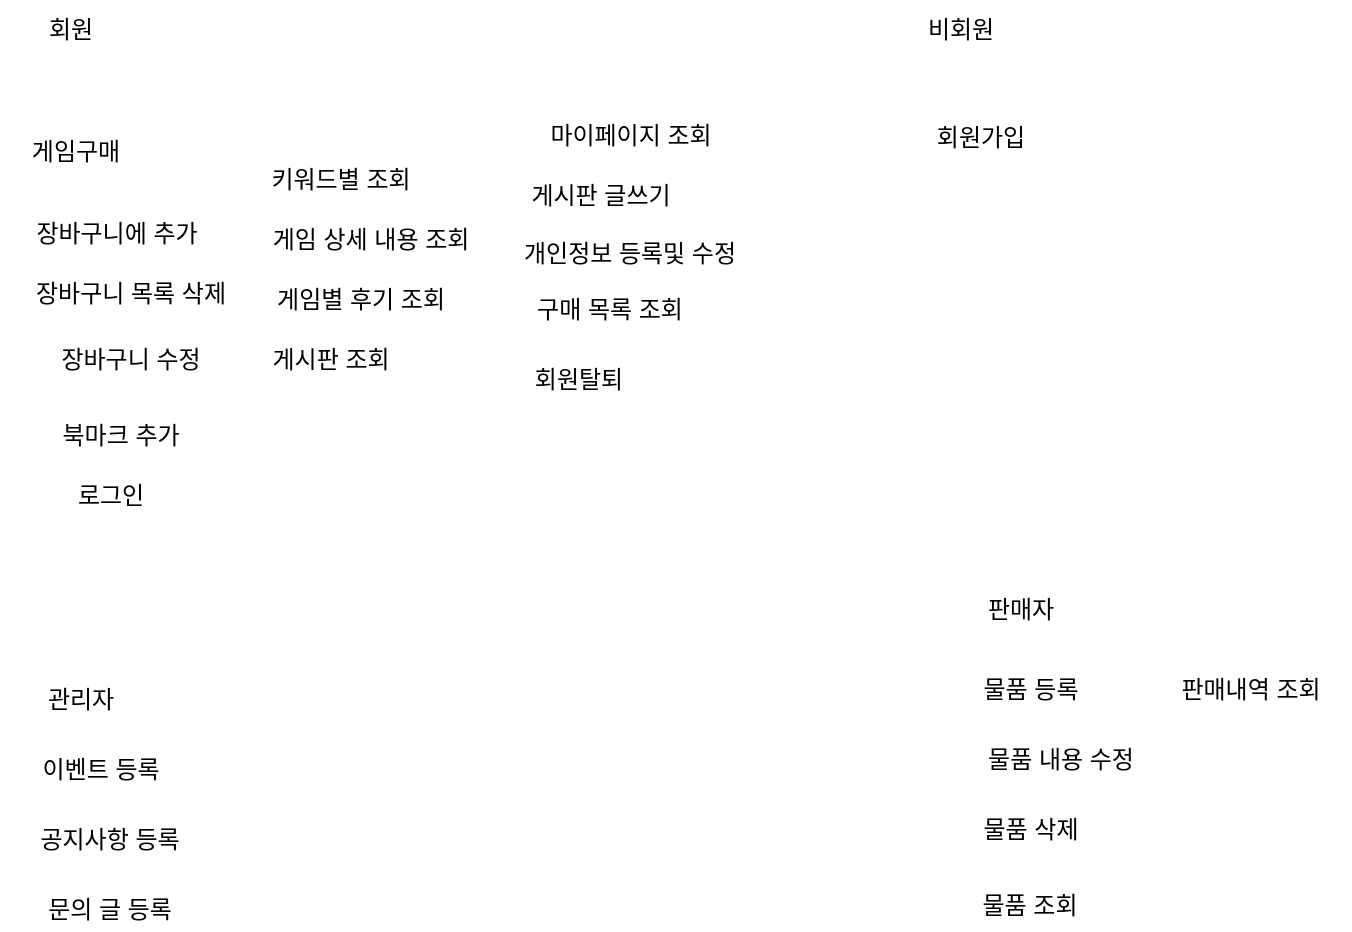 <mxfile version="24.7.17" pages="3">
  <diagram name="요구사항정리" id="CD3CnhGs_FFuU7DFN_gl">
    <mxGraphModel dx="1338" dy="828" grid="1" gridSize="10" guides="1" tooltips="1" connect="1" arrows="1" fold="1" page="1" pageScale="1" pageWidth="827" pageHeight="1169" math="0" shadow="0">
      <root>
        <mxCell id="0" />
        <mxCell id="1" parent="0" />
        <mxCell id="qcynNWfc9t0uGiLTbZhT-1" value="회원" style="text;html=1;align=center;verticalAlign=middle;resizable=0;points=[];autosize=1;strokeColor=none;fillColor=none;" parent="1" vertex="1">
          <mxGeometry x="85" y="180" width="50" height="30" as="geometry" />
        </mxCell>
        <mxCell id="qcynNWfc9t0uGiLTbZhT-2" value="비회원" style="text;html=1;align=center;verticalAlign=middle;resizable=0;points=[];autosize=1;strokeColor=none;fillColor=none;" parent="1" vertex="1">
          <mxGeometry x="525" y="180" width="60" height="30" as="geometry" />
        </mxCell>
        <mxCell id="qcynNWfc9t0uGiLTbZhT-3" value="관리자" style="text;html=1;align=center;verticalAlign=middle;resizable=0;points=[];autosize=1;strokeColor=none;fillColor=none;" parent="1" vertex="1">
          <mxGeometry x="85" y="515" width="60" height="30" as="geometry" />
        </mxCell>
        <mxCell id="qcynNWfc9t0uGiLTbZhT-6" value="판매자" style="text;html=1;align=center;verticalAlign=middle;resizable=0;points=[];autosize=1;strokeColor=none;fillColor=none;" parent="1" vertex="1">
          <mxGeometry x="555" y="470" width="60" height="30" as="geometry" />
        </mxCell>
        <mxCell id="qcynNWfc9t0uGiLTbZhT-7" value="게임구매" style="text;html=1;align=center;verticalAlign=middle;whiteSpace=wrap;rounded=0;" parent="1" vertex="1">
          <mxGeometry x="82.5" y="240" width="60" height="32" as="geometry" />
        </mxCell>
        <mxCell id="qcynNWfc9t0uGiLTbZhT-9" value="장바구니에 추가" style="text;html=1;align=center;verticalAlign=middle;resizable=0;points=[];autosize=1;strokeColor=none;fillColor=none;" parent="1" vertex="1">
          <mxGeometry x="77.5" y="282" width="110" height="30" as="geometry" />
        </mxCell>
        <mxCell id="qcynNWfc9t0uGiLTbZhT-10" value="장바구니 목록 삭제" style="text;html=1;align=center;verticalAlign=middle;resizable=0;points=[];autosize=1;strokeColor=none;fillColor=none;" parent="1" vertex="1">
          <mxGeometry x="75" y="312" width="130" height="30" as="geometry" />
        </mxCell>
        <mxCell id="qcynNWfc9t0uGiLTbZhT-11" value="장바구니 수정" style="text;html=1;align=center;verticalAlign=middle;resizable=0;points=[];autosize=1;strokeColor=none;fillColor=none;" parent="1" vertex="1">
          <mxGeometry x="90" y="345" width="100" height="30" as="geometry" />
        </mxCell>
        <mxCell id="qcynNWfc9t0uGiLTbZhT-12" value="마이페이지 조회" style="text;html=1;align=center;verticalAlign=middle;resizable=0;points=[];autosize=1;strokeColor=none;fillColor=none;" parent="1" vertex="1">
          <mxGeometry x="335" y="233" width="110" height="30" as="geometry" />
        </mxCell>
        <mxCell id="qcynNWfc9t0uGiLTbZhT-13" value="게시판 조회" style="text;html=1;align=center;verticalAlign=middle;resizable=0;points=[];autosize=1;strokeColor=none;fillColor=none;" parent="1" vertex="1">
          <mxGeometry x="195" y="345" width="90" height="30" as="geometry" />
        </mxCell>
        <mxCell id="qcynNWfc9t0uGiLTbZhT-15" value="게시판 글쓰기" style="text;html=1;align=center;verticalAlign=middle;resizable=0;points=[];autosize=1;strokeColor=none;fillColor=none;" parent="1" vertex="1">
          <mxGeometry x="325" y="263" width="100" height="30" as="geometry" />
        </mxCell>
        <mxCell id="qcynNWfc9t0uGiLTbZhT-16" value="이벤트 등록" style="text;html=1;align=center;verticalAlign=middle;resizable=0;points=[];autosize=1;strokeColor=none;fillColor=none;" parent="1" vertex="1">
          <mxGeometry x="80" y="550" width="90" height="30" as="geometry" />
        </mxCell>
        <mxCell id="qcynNWfc9t0uGiLTbZhT-17" value="물품 등록" style="text;html=1;align=center;verticalAlign=middle;resizable=0;points=[];autosize=1;strokeColor=none;fillColor=none;" parent="1" vertex="1">
          <mxGeometry x="555" y="510" width="70" height="30" as="geometry" />
        </mxCell>
        <mxCell id="qcynNWfc9t0uGiLTbZhT-18" value="물품 내용 수정" style="text;html=1;align=center;verticalAlign=middle;resizable=0;points=[];autosize=1;strokeColor=none;fillColor=none;" parent="1" vertex="1">
          <mxGeometry x="555" y="545" width="100" height="30" as="geometry" />
        </mxCell>
        <mxCell id="qcynNWfc9t0uGiLTbZhT-19" value="물품 삭제" style="text;html=1;align=center;verticalAlign=middle;resizable=0;points=[];autosize=1;strokeColor=none;fillColor=none;" parent="1" vertex="1">
          <mxGeometry x="555" y="580" width="70" height="30" as="geometry" />
        </mxCell>
        <mxCell id="qcynNWfc9t0uGiLTbZhT-20" value="회원가입" style="text;html=1;align=center;verticalAlign=middle;resizable=0;points=[];autosize=1;strokeColor=none;fillColor=none;" parent="1" vertex="1">
          <mxGeometry x="530" y="234.25" width="70" height="30" as="geometry" />
        </mxCell>
        <mxCell id="qcynNWfc9t0uGiLTbZhT-22" value="키워드별 조회" style="text;html=1;align=center;verticalAlign=middle;resizable=0;points=[];autosize=1;strokeColor=none;fillColor=none;" parent="1" vertex="1">
          <mxGeometry x="195" y="255" width="100" height="30" as="geometry" />
        </mxCell>
        <mxCell id="qcynNWfc9t0uGiLTbZhT-27" value="게임 상세 내용 조회" style="text;html=1;align=center;verticalAlign=middle;resizable=0;points=[];autosize=1;strokeColor=none;fillColor=none;" parent="1" vertex="1">
          <mxGeometry x="195" y="285" width="130" height="30" as="geometry" />
        </mxCell>
        <mxCell id="qcynNWfc9t0uGiLTbZhT-29" value="북마크 추가" style="text;html=1;align=center;verticalAlign=middle;resizable=0;points=[];autosize=1;strokeColor=none;fillColor=none;" parent="1" vertex="1">
          <mxGeometry x="90" y="383" width="90" height="30" as="geometry" />
        </mxCell>
        <mxCell id="qcynNWfc9t0uGiLTbZhT-30" value="게임별 후기 조회" style="text;html=1;align=center;verticalAlign=middle;resizable=0;points=[];autosize=1;strokeColor=none;fillColor=none;" parent="1" vertex="1">
          <mxGeometry x="200" y="315" width="110" height="30" as="geometry" />
        </mxCell>
        <mxCell id="qcynNWfc9t0uGiLTbZhT-38" value="개인정보 등록및 수정" style="text;strokeColor=none;align=center;fillColor=none;html=1;verticalAlign=middle;whiteSpace=wrap;rounded=0;" parent="1" vertex="1">
          <mxGeometry x="325" y="307" width="130" as="geometry" />
        </mxCell>
        <mxCell id="qcynNWfc9t0uGiLTbZhT-39" value="구매 목록 조회" style="text;strokeColor=none;align=center;fillColor=none;html=1;verticalAlign=middle;whiteSpace=wrap;rounded=0;" parent="1" vertex="1">
          <mxGeometry x="325" y="325" width="110" height="20" as="geometry" />
        </mxCell>
        <mxCell id="qcynNWfc9t0uGiLTbZhT-41" value="물품 조회" style="text;strokeColor=none;align=center;fillColor=none;html=1;verticalAlign=middle;whiteSpace=wrap;rounded=0;" parent="1" vertex="1">
          <mxGeometry x="560" y="620" width="60" height="25" as="geometry" />
        </mxCell>
        <mxCell id="qcynNWfc9t0uGiLTbZhT-42" value="공지사항 등록" style="text;strokeColor=none;align=center;fillColor=none;html=1;verticalAlign=middle;whiteSpace=wrap;rounded=0;" parent="1" vertex="1">
          <mxGeometry x="75" y="590" width="110" height="20" as="geometry" />
        </mxCell>
        <mxCell id="qcynNWfc9t0uGiLTbZhT-43" value="문의 글 등록" style="text;strokeColor=none;align=center;fillColor=none;html=1;verticalAlign=middle;whiteSpace=wrap;rounded=0;" parent="1" vertex="1">
          <mxGeometry x="75" y="625" width="110" height="20" as="geometry" />
        </mxCell>
        <mxCell id="qcynNWfc9t0uGiLTbZhT-48" value="회원탈퇴" style="text;html=1;align=center;verticalAlign=middle;resizable=0;points=[];autosize=1;strokeColor=none;fillColor=none;" parent="1" vertex="1">
          <mxGeometry x="329" y="355" width="70" height="30" as="geometry" />
        </mxCell>
        <mxCell id="ykk2w-Wy7sAwuOutuwSW-1" value="로그인" style="text;html=1;align=center;verticalAlign=middle;resizable=0;points=[];autosize=1;strokeColor=none;fillColor=none;" parent="1" vertex="1">
          <mxGeometry x="100" y="413" width="60" height="30" as="geometry" />
        </mxCell>
        <mxCell id="ykk2w-Wy7sAwuOutuwSW-2" value="판매내역 조회" style="text;html=1;align=center;verticalAlign=middle;resizable=0;points=[];autosize=1;strokeColor=none;fillColor=none;" parent="1" vertex="1">
          <mxGeometry x="650" y="510" width="100" height="30" as="geometry" />
        </mxCell>
      </root>
    </mxGraphModel>
  </diagram>
  <diagram id="5SxK8UP2nKnds_fhQgnK" name="유스케이스 다이어그램">
    <mxGraphModel dx="1990" dy="1889" grid="1" gridSize="10" guides="1" tooltips="1" connect="1" arrows="1" fold="1" page="1" pageScale="1" pageWidth="827" pageHeight="1169" math="0" shadow="0">
      <root>
        <mxCell id="0" />
        <mxCell id="1" parent="0" />
        <mxCell id="wotGjE5In-CZQoYwchhj-1" value="게임 구매 서비스" style="shape=umlFrame;whiteSpace=wrap;html=1;pointerEvents=0;width=120;height=40;" parent="1" vertex="1">
          <mxGeometry x="-150" y="-90" width="1010" height="1050" as="geometry" />
        </mxCell>
        <mxCell id="wotGjE5In-CZQoYwchhj-2" value="비회원" style="shape=umlActor;verticalLabelPosition=bottom;verticalAlign=top;html=1;" parent="1" vertex="1">
          <mxGeometry x="-290" y="100" width="30" height="60" as="geometry" />
        </mxCell>
        <mxCell id="wotGjE5In-CZQoYwchhj-3" value="회원" style="shape=umlActor;verticalLabelPosition=bottom;verticalAlign=top;html=1;" parent="1" vertex="1">
          <mxGeometry x="-300" y="690" width="30" height="60" as="geometry" />
        </mxCell>
        <mxCell id="wotGjE5In-CZQoYwchhj-4" value="관리자" style="shape=umlActor;verticalLabelPosition=bottom;verticalAlign=top;html=1;" parent="1" vertex="1">
          <mxGeometry x="890" y="680" width="30" height="60" as="geometry" />
        </mxCell>
        <mxCell id="wotGjE5In-CZQoYwchhj-5" value="판매자" style="shape=umlActor;verticalLabelPosition=bottom;verticalAlign=top;html=1;" parent="1" vertex="1">
          <mxGeometry x="900" y="310" width="30" height="60" as="geometry" />
        </mxCell>
        <mxCell id="NsnlKhANqIH6aX_Me6l3-1" value="게임 검색" style="ellipse;whiteSpace=wrap;html=1;" parent="1" vertex="1">
          <mxGeometry x="42.5" y="355" width="80" height="40" as="geometry" />
        </mxCell>
        <mxCell id="OAprQZaed1EWCkTWH10G-1" value="use" style="html=1;verticalAlign=bottom;endArrow=open;curved=0;rounded=0;entryX=0;entryY=0.5;entryDx=0;entryDy=0;exitX=0.5;exitY=0.5;exitDx=0;exitDy=0;exitPerimeter=0;endFill=0;" parent="1" source="wotGjE5In-CZQoYwchhj-2" target="NsnlKhANqIH6aX_Me6l3-1" edge="1">
          <mxGeometry width="80" relative="1" as="geometry">
            <mxPoint y="240" as="sourcePoint" />
            <mxPoint x="80" y="240" as="targetPoint" />
          </mxGeometry>
        </mxCell>
        <mxCell id="OAprQZaed1EWCkTWH10G-2" value="use" style="html=1;verticalAlign=bottom;endArrow=open;curved=0;rounded=0;entryX=0;entryY=1;entryDx=0;entryDy=0;exitX=0.5;exitY=0.5;exitDx=0;exitDy=0;exitPerimeter=0;endFill=0;" parent="1" source="wotGjE5In-CZQoYwchhj-3" target="NsnlKhANqIH6aX_Me6l3-1" edge="1">
          <mxGeometry width="80" relative="1" as="geometry">
            <mxPoint x="-14" y="628" as="sourcePoint" />
            <mxPoint x="210" y="530" as="targetPoint" />
          </mxGeometry>
        </mxCell>
        <mxCell id="OAprQZaed1EWCkTWH10G-3" value="게임 구매" style="ellipse;whiteSpace=wrap;html=1;" parent="1" vertex="1">
          <mxGeometry x="215" y="380" width="80" height="40" as="geometry" />
        </mxCell>
        <mxCell id="OAprQZaed1EWCkTWH10G-5" value="게시판" style="ellipse;whiteSpace=wrap;html=1;" parent="1" vertex="1">
          <mxGeometry x="200" y="600" width="80" height="40" as="geometry" />
        </mxCell>
        <mxCell id="OAprQZaed1EWCkTWH10G-8" value="마이페이지" style="ellipse;whiteSpace=wrap;html=1;" parent="1" vertex="1">
          <mxGeometry x="222.5" y="810" width="80" height="40" as="geometry" />
        </mxCell>
        <mxCell id="OAprQZaed1EWCkTWH10G-9" value="use" style="html=1;verticalAlign=bottom;endArrow=open;curved=0;rounded=0;entryX=0;entryY=0.5;entryDx=0;entryDy=0;exitX=0.5;exitY=0.5;exitDx=0;exitDy=0;exitPerimeter=0;endFill=0;" parent="1" source="wotGjE5In-CZQoYwchhj-3" target="OAprQZaed1EWCkTWH10G-3" edge="1">
          <mxGeometry width="80" relative="1" as="geometry">
            <mxPoint x="-10" y="510" as="sourcePoint" />
            <mxPoint x="222" y="284" as="targetPoint" />
          </mxGeometry>
        </mxCell>
        <mxCell id="OAprQZaed1EWCkTWH10G-10" value="use" style="html=1;verticalAlign=bottom;endArrow=open;curved=0;rounded=0;entryX=0;entryY=0.5;entryDx=0;entryDy=0;exitX=0.5;exitY=0.5;exitDx=0;exitDy=0;exitPerimeter=0;endFill=0;" parent="1" source="wotGjE5In-CZQoYwchhj-3" target="OAprQZaed1EWCkTWH10G-5" edge="1">
          <mxGeometry width="80" relative="1" as="geometry">
            <mxPoint x="6" y="528" as="sourcePoint" />
            <mxPoint x="232" y="294" as="targetPoint" />
          </mxGeometry>
        </mxCell>
        <mxCell id="OAprQZaed1EWCkTWH10G-11" value="use" style="html=1;verticalAlign=bottom;endArrow=open;curved=0;rounded=0;entryX=0;entryY=0.5;entryDx=0;entryDy=0;endFill=0;exitX=0.5;exitY=0.5;exitDx=0;exitDy=0;exitPerimeter=0;" parent="1" source="wotGjE5In-CZQoYwchhj-3" target="OAprQZaed1EWCkTWH10G-8" edge="1">
          <mxGeometry width="80" relative="1" as="geometry">
            <mxPoint x="-15" y="620" as="sourcePoint" />
            <mxPoint x="242" y="304" as="targetPoint" />
          </mxGeometry>
        </mxCell>
        <mxCell id="OAprQZaed1EWCkTWH10G-12" value="전체" style="ellipse;whiteSpace=wrap;html=1;" parent="1" vertex="1">
          <mxGeometry x="12.5" y="285" width="40" height="40" as="geometry" />
        </mxCell>
        <mxCell id="OAprQZaed1EWCkTWH10G-13" value="카테&lt;div&gt;고리&lt;/div&gt;" style="ellipse;whiteSpace=wrap;html=1;" parent="1" vertex="1">
          <mxGeometry x="122.5" y="285" width="40" height="40" as="geometry" />
        </mxCell>
        <mxCell id="OAprQZaed1EWCkTWH10G-14" value="&amp;lt;&amp;lt;Extends&amp;gt;&amp;gt;" style="endArrow=open;endSize=12;dashed=1;html=1;rounded=0;exitX=0.5;exitY=1;exitDx=0;exitDy=0;" parent="1" source="OAprQZaed1EWCkTWH10G-12" target="NsnlKhANqIH6aX_Me6l3-1" edge="1">
          <mxGeometry width="160" relative="1" as="geometry">
            <mxPoint x="17.5" y="405" as="sourcePoint" />
            <mxPoint x="177.5" y="405" as="targetPoint" />
          </mxGeometry>
        </mxCell>
        <mxCell id="OAprQZaed1EWCkTWH10G-15" value="&amp;lt;&amp;lt;Extends&amp;gt;&amp;gt;" style="endArrow=open;endSize=12;dashed=1;html=1;rounded=0;exitX=0.5;exitY=1;exitDx=0;exitDy=0;entryX=0.625;entryY=0.05;entryDx=0;entryDy=0;entryPerimeter=0;" parent="1" source="OAprQZaed1EWCkTWH10G-13" target="NsnlKhANqIH6aX_Me6l3-1" edge="1">
          <mxGeometry width="160" relative="1" as="geometry">
            <mxPoint x="39.5" y="265" as="sourcePoint" />
            <mxPoint x="77.5" y="336" as="targetPoint" />
          </mxGeometry>
        </mxCell>
        <mxCell id="OAprQZaed1EWCkTWH10G-19" value="회원가입" style="ellipse;whiteSpace=wrap;html=1;" parent="1" vertex="1">
          <mxGeometry y="-20" width="70" height="50" as="geometry" />
        </mxCell>
        <mxCell id="OAprQZaed1EWCkTWH10G-20" value="use" style="html=1;verticalAlign=bottom;endArrow=open;curved=0;rounded=0;entryX=0;entryY=0.5;entryDx=0;entryDy=0;exitX=0.5;exitY=0.5;exitDx=0;exitDy=0;exitPerimeter=0;endFill=0;" parent="1" source="wotGjE5In-CZQoYwchhj-2" target="OAprQZaed1EWCkTWH10G-19" edge="1">
          <mxGeometry width="80" relative="1" as="geometry">
            <mxPoint x="-5" y="240" as="sourcePoint" />
            <mxPoint x="410" y="420" as="targetPoint" />
          </mxGeometry>
        </mxCell>
        <mxCell id="OAprQZaed1EWCkTWH10G-21" value="게임 판매&lt;div&gt;서비스&lt;/div&gt;" style="ellipse;whiteSpace=wrap;html=1;" parent="1" vertex="1">
          <mxGeometry x="620" y="350" width="70" height="50" as="geometry" />
        </mxCell>
        <mxCell id="OAprQZaed1EWCkTWH10G-26" value="" style="rounded=0;orthogonalLoop=1;jettySize=auto;html=1;endArrow=block;endFill=0;" parent="1" source="OAprQZaed1EWCkTWH10G-22" target="OAprQZaed1EWCkTWH10G-21" edge="1">
          <mxGeometry relative="1" as="geometry" />
        </mxCell>
        <mxCell id="OAprQZaed1EWCkTWH10G-22" value="게임&lt;div&gt;등록&lt;/div&gt;" style="ellipse;whiteSpace=wrap;html=1;" parent="1" vertex="1">
          <mxGeometry x="620" y="430" width="40" height="40" as="geometry" />
        </mxCell>
        <mxCell id="OAprQZaed1EWCkTWH10G-28" value="" style="rounded=0;orthogonalLoop=1;jettySize=auto;html=1;endArrow=block;endFill=0;" parent="1" source="OAprQZaed1EWCkTWH10G-23" target="OAprQZaed1EWCkTWH10G-21" edge="1">
          <mxGeometry relative="1" as="geometry" />
        </mxCell>
        <mxCell id="OAprQZaed1EWCkTWH10G-23" value="내용&lt;div&gt;수정&lt;/div&gt;" style="ellipse;whiteSpace=wrap;html=1;" parent="1" vertex="1">
          <mxGeometry x="660" y="430" width="40" height="40" as="geometry" />
        </mxCell>
        <mxCell id="OAprQZaed1EWCkTWH10G-29" value="" style="rounded=0;orthogonalLoop=1;jettySize=auto;html=1;endArrow=block;endFill=0;" parent="1" source="OAprQZaed1EWCkTWH10G-24" target="OAprQZaed1EWCkTWH10G-21" edge="1">
          <mxGeometry relative="1" as="geometry" />
        </mxCell>
        <mxCell id="OAprQZaed1EWCkTWH10G-24" value="등록&lt;div&gt;삭제&lt;/div&gt;" style="ellipse;whiteSpace=wrap;html=1;" parent="1" vertex="1">
          <mxGeometry x="700" y="430" width="40" height="40" as="geometry" />
        </mxCell>
        <mxCell id="OAprQZaed1EWCkTWH10G-30" value="" style="rounded=0;orthogonalLoop=1;jettySize=auto;html=1;endArrow=block;endFill=0;" parent="1" target="OAprQZaed1EWCkTWH10G-21" edge="1">
          <mxGeometry relative="1" as="geometry">
            <mxPoint x="747.125" y="434.695" as="sourcePoint" />
          </mxGeometry>
        </mxCell>
        <mxCell id="OAprQZaed1EWCkTWH10G-25" value="등록&lt;div&gt;조회&lt;/div&gt;" style="ellipse;whiteSpace=wrap;html=1;" parent="1" vertex="1">
          <mxGeometry x="740" y="430" width="40" height="40" as="geometry" />
        </mxCell>
        <mxCell id="OAprQZaed1EWCkTWH10G-31" value="use" style="html=1;verticalAlign=bottom;endArrow=open;curved=0;rounded=0;entryX=1;entryY=0.5;entryDx=0;entryDy=0;exitX=0.5;exitY=0.5;exitDx=0;exitDy=0;exitPerimeter=0;endFill=0;" parent="1" source="wotGjE5In-CZQoYwchhj-5" target="OAprQZaed1EWCkTWH10G-21" edge="1">
          <mxGeometry width="80" relative="1" as="geometry">
            <mxPoint x="355" y="350" as="sourcePoint" />
            <mxPoint x="760" y="355" as="targetPoint" />
          </mxGeometry>
        </mxCell>
        <mxCell id="OAprQZaed1EWCkTWH10G-32" value="로그인" style="ellipse;whiteSpace=wrap;html=1;" parent="1" vertex="1">
          <mxGeometry x="414" y="470" width="70" height="50" as="geometry" />
        </mxCell>
        <mxCell id="OAprQZaed1EWCkTWH10G-33" value="&amp;lt;&amp;lt;Include&amp;gt;&amp;gt;" style="endArrow=open;endSize=12;dashed=1;html=1;rounded=0;exitX=1;exitY=0.5;exitDx=0;exitDy=0;" parent="1" source="OAprQZaed1EWCkTWH10G-3" edge="1">
          <mxGeometry width="160" relative="1" as="geometry">
            <mxPoint x="391" y="490" as="sourcePoint" />
            <mxPoint x="430" y="470" as="targetPoint" />
            <Array as="points" />
          </mxGeometry>
        </mxCell>
        <mxCell id="OAprQZaed1EWCkTWH10G-34" value="&amp;lt;&amp;lt;Include&amp;gt;&amp;gt;" style="endArrow=open;endSize=12;dashed=1;html=1;rounded=0;exitX=1;exitY=0.5;exitDx=0;exitDy=0;entryX=0.042;entryY=0.352;entryDx=0;entryDy=0;entryPerimeter=0;" parent="1" source="OAprQZaed1EWCkTWH10G-5" target="OAprQZaed1EWCkTWH10G-32" edge="1">
          <mxGeometry width="160" relative="1" as="geometry">
            <mxPoint x="230" y="520" as="sourcePoint" />
            <mxPoint x="400" y="595" as="targetPoint" />
          </mxGeometry>
        </mxCell>
        <mxCell id="OAprQZaed1EWCkTWH10G-36" value="&amp;lt;&amp;lt;Include&amp;gt;&amp;gt;" style="endArrow=open;endSize=12;dashed=1;html=1;rounded=0;exitX=0;exitY=0.6;exitDx=0;exitDy=0;exitPerimeter=0;" parent="1" source="OAprQZaed1EWCkTWH10G-21" target="OAprQZaed1EWCkTWH10G-32" edge="1">
          <mxGeometry width="160" relative="1" as="geometry">
            <mxPoint x="520" y="502.5" as="sourcePoint" />
            <mxPoint x="690" y="577.5" as="targetPoint" />
          </mxGeometry>
        </mxCell>
        <mxCell id="OAprQZaed1EWCkTWH10G-37" value="&amp;lt;&amp;lt;Include&amp;gt;&amp;gt;" style="endArrow=open;endSize=12;dashed=1;html=1;rounded=0;exitX=1;exitY=0.5;exitDx=0;exitDy=0;entryX=0.5;entryY=1;entryDx=0;entryDy=0;" parent="1" source="OAprQZaed1EWCkTWH10G-8" target="OAprQZaed1EWCkTWH10G-32" edge="1">
          <mxGeometry width="160" relative="1" as="geometry">
            <mxPoint x="440" y="547" as="sourcePoint" />
            <mxPoint x="610" y="622" as="targetPoint" />
          </mxGeometry>
        </mxCell>
        <mxCell id="OAprQZaed1EWCkTWH10G-39" value="장바&lt;div&gt;구니&lt;/div&gt;" style="ellipse;whiteSpace=wrap;html=1;" parent="1" vertex="1">
          <mxGeometry x="190" y="450" width="40" height="40" as="geometry" />
        </mxCell>
        <mxCell id="OAprQZaed1EWCkTWH10G-50" value="" style="rounded=0;orthogonalLoop=1;jettySize=auto;html=1;endArrow=block;endFill=0;" parent="1" source="OAprQZaed1EWCkTWH10G-43" target="OAprQZaed1EWCkTWH10G-39" edge="1">
          <mxGeometry relative="1" as="geometry" />
        </mxCell>
        <mxCell id="OAprQZaed1EWCkTWH10G-43" value="추가" style="ellipse;whiteSpace=wrap;html=1;" parent="1" vertex="1">
          <mxGeometry x="145" y="510" width="30" height="30" as="geometry" />
        </mxCell>
        <mxCell id="OAprQZaed1EWCkTWH10G-49" value="" style="rounded=0;orthogonalLoop=1;jettySize=auto;html=1;endArrow=block;endFill=0;entryX=0.5;entryY=1;entryDx=0;entryDy=0;" parent="1" target="OAprQZaed1EWCkTWH10G-39" edge="1">
          <mxGeometry relative="1" as="geometry">
            <mxPoint x="207.5" y="510" as="sourcePoint" />
            <mxPoint x="212.5" y="490" as="targetPoint" />
          </mxGeometry>
        </mxCell>
        <mxCell id="OAprQZaed1EWCkTWH10G-44" value="수정" style="ellipse;whiteSpace=wrap;html=1;" parent="1" vertex="1">
          <mxGeometry x="190" y="510" width="30" height="30" as="geometry" />
        </mxCell>
        <mxCell id="OAprQZaed1EWCkTWH10G-48" value="" style="rounded=0;orthogonalLoop=1;jettySize=auto;html=1;endArrow=block;endFill=0;" parent="1" source="OAprQZaed1EWCkTWH10G-45" target="OAprQZaed1EWCkTWH10G-39" edge="1">
          <mxGeometry relative="1" as="geometry" />
        </mxCell>
        <mxCell id="OAprQZaed1EWCkTWH10G-45" value="삭제" style="ellipse;whiteSpace=wrap;html=1;" parent="1" vertex="1">
          <mxGeometry x="235" y="510" width="30" height="30" as="geometry" />
        </mxCell>
        <mxCell id="OAprQZaed1EWCkTWH10G-53" value="추가" style="ellipse;whiteSpace=wrap;html=1;" parent="1" vertex="1">
          <mxGeometry x="180" y="665" width="30" height="30" as="geometry" />
        </mxCell>
        <mxCell id="OAprQZaed1EWCkTWH10G-54" value="" style="rounded=0;orthogonalLoop=1;jettySize=auto;html=1;endArrow=block;endFill=0;" parent="1" source="OAprQZaed1EWCkTWH10G-53" edge="1">
          <mxGeometry relative="1" as="geometry">
            <mxPoint x="227" y="640" as="targetPoint" />
          </mxGeometry>
        </mxCell>
        <mxCell id="OAprQZaed1EWCkTWH10G-55" value="수정" style="ellipse;whiteSpace=wrap;html=1;" parent="1" vertex="1">
          <mxGeometry x="225" y="665" width="30" height="30" as="geometry" />
        </mxCell>
        <mxCell id="OAprQZaed1EWCkTWH10G-56" value="" style="edgeStyle=orthogonalEdgeStyle;rounded=0;orthogonalLoop=1;jettySize=auto;html=1;endArrow=block;endFill=0;entryX=0.5;entryY=1;entryDx=0;entryDy=0;" parent="1" source="OAprQZaed1EWCkTWH10G-55" target="OAprQZaed1EWCkTWH10G-5" edge="1">
          <mxGeometry relative="1" as="geometry">
            <mxPoint x="240" y="645" as="targetPoint" />
            <Array as="points" />
          </mxGeometry>
        </mxCell>
        <mxCell id="OAprQZaed1EWCkTWH10G-57" value="" style="rounded=0;orthogonalLoop=1;jettySize=auto;html=1;endArrow=block;endFill=0;" parent="1" source="OAprQZaed1EWCkTWH10G-58" edge="1">
          <mxGeometry relative="1" as="geometry">
            <mxPoint x="253" y="640" as="targetPoint" />
          </mxGeometry>
        </mxCell>
        <mxCell id="OAprQZaed1EWCkTWH10G-58" value="삭제" style="ellipse;whiteSpace=wrap;html=1;" parent="1" vertex="1">
          <mxGeometry x="270" y="665" width="30" height="30" as="geometry" />
        </mxCell>
        <mxCell id="OAprQZaed1EWCkTWH10G-60" value="북마크" style="ellipse;whiteSpace=wrap;html=1;" parent="1" vertex="1">
          <mxGeometry x="242.5" y="905" width="40" height="40" as="geometry" />
        </mxCell>
        <mxCell id="OAprQZaed1EWCkTWH10G-64" value="수정" style="ellipse;whiteSpace=wrap;html=1;" parent="1" vertex="1">
          <mxGeometry x="162.5" y="910" width="30" height="30" as="geometry" />
        </mxCell>
        <mxCell id="OAprQZaed1EWCkTWH10G-65" value="회원&lt;div&gt;탈퇴&lt;/div&gt;" style="ellipse;whiteSpace=wrap;html=1;" parent="1" vertex="1">
          <mxGeometry x="325" y="905" width="55" height="30" as="geometry" />
        </mxCell>
        <mxCell id="OAprQZaed1EWCkTWH10G-67" value="" style="rounded=0;orthogonalLoop=1;jettySize=auto;html=1;endArrow=block;endFill=0;exitX=0.5;exitY=0;exitDx=0;exitDy=0;entryX=0.288;entryY=0.953;entryDx=0;entryDy=0;entryPerimeter=0;" parent="1" source="OAprQZaed1EWCkTWH10G-64" target="OAprQZaed1EWCkTWH10G-8" edge="1">
          <mxGeometry relative="1" as="geometry">
            <mxPoint x="371.5" y="850" as="sourcePoint" />
            <mxPoint x="402.5" y="819" as="targetPoint" />
          </mxGeometry>
        </mxCell>
        <mxCell id="OAprQZaed1EWCkTWH10G-68" value="" style="rounded=0;orthogonalLoop=1;jettySize=auto;html=1;endArrow=block;endFill=0;exitX=0.5;exitY=0;exitDx=0;exitDy=0;" parent="1" source="OAprQZaed1EWCkTWH10G-65" target="OAprQZaed1EWCkTWH10G-8" edge="1">
          <mxGeometry relative="1" as="geometry">
            <mxPoint x="242.5" y="880" as="sourcePoint" />
            <mxPoint x="272.5" y="860" as="targetPoint" />
          </mxGeometry>
        </mxCell>
        <mxCell id="OAprQZaed1EWCkTWH10G-70" value="관리자 게시판" style="ellipse;whiteSpace=wrap;html=1;" parent="1" vertex="1">
          <mxGeometry x="645" y="695" width="95" height="70" as="geometry" />
        </mxCell>
        <mxCell id="OAprQZaed1EWCkTWH10G-71" value="이벤트" style="ellipse;whiteSpace=wrap;html=1;" parent="1" vertex="1">
          <mxGeometry x="620" y="840" width="50" height="50" as="geometry" />
        </mxCell>
        <mxCell id="OAprQZaed1EWCkTWH10G-72" value="공지&lt;div&gt;사항&lt;/div&gt;" style="ellipse;whiteSpace=wrap;html=1;" parent="1" vertex="1">
          <mxGeometry x="670" y="840" width="50" height="50" as="geometry" />
        </mxCell>
        <mxCell id="OAprQZaed1EWCkTWH10G-73" value="문의" style="ellipse;whiteSpace=wrap;html=1;" parent="1" vertex="1">
          <mxGeometry x="720" y="840" width="50" height="50" as="geometry" />
        </mxCell>
        <mxCell id="OAprQZaed1EWCkTWH10G-76" value="" style="rounded=0;orthogonalLoop=1;jettySize=auto;html=1;endArrow=block;endFill=0;exitX=0.5;exitY=0;exitDx=0;exitDy=0;entryX=0.322;entryY=0.984;entryDx=0;entryDy=0;entryPerimeter=0;" parent="1" source="OAprQZaed1EWCkTWH10G-71" target="OAprQZaed1EWCkTWH10G-70" edge="1">
          <mxGeometry relative="1" as="geometry">
            <mxPoint x="615" y="831" as="sourcePoint" />
            <mxPoint x="646" y="800" as="targetPoint" />
          </mxGeometry>
        </mxCell>
        <mxCell id="OAprQZaed1EWCkTWH10G-77" value="" style="rounded=0;orthogonalLoop=1;jettySize=auto;html=1;endArrow=block;endFill=0;exitX=0.36;exitY=0.1;exitDx=0;exitDy=0;entryX=0.5;entryY=1;entryDx=0;entryDy=0;exitPerimeter=0;" parent="1" source="OAprQZaed1EWCkTWH10G-72" target="OAprQZaed1EWCkTWH10G-70" edge="1">
          <mxGeometry relative="1" as="geometry">
            <mxPoint x="620" y="856" as="sourcePoint" />
            <mxPoint x="650" y="819" as="targetPoint" />
          </mxGeometry>
        </mxCell>
        <mxCell id="OAprQZaed1EWCkTWH10G-78" value="" style="rounded=0;orthogonalLoop=1;jettySize=auto;html=1;endArrow=block;endFill=0;exitX=0.26;exitY=0;exitDx=0;exitDy=0;entryX=0.764;entryY=0.9;entryDx=0;entryDy=0;entryPerimeter=0;exitPerimeter=0;" parent="1" source="OAprQZaed1EWCkTWH10G-73" target="OAprQZaed1EWCkTWH10G-70" edge="1">
          <mxGeometry relative="1" as="geometry">
            <mxPoint x="630" y="866" as="sourcePoint" />
            <mxPoint x="660" y="829" as="targetPoint" />
          </mxGeometry>
        </mxCell>
        <mxCell id="OAprQZaed1EWCkTWH10G-79" value="use" style="html=1;verticalAlign=bottom;endArrow=open;curved=0;rounded=0;entryX=1;entryY=0.429;entryDx=0;entryDy=0;exitX=0.5;exitY=0.5;exitDx=0;exitDy=0;exitPerimeter=0;endFill=0;entryPerimeter=0;" parent="1" source="wotGjE5In-CZQoYwchhj-4" target="OAprQZaed1EWCkTWH10G-70" edge="1">
          <mxGeometry width="80" relative="1" as="geometry">
            <mxPoint x="810" y="610" as="sourcePoint" />
            <mxPoint x="655" y="655" as="targetPoint" />
          </mxGeometry>
        </mxCell>
        <mxCell id="OAprQZaed1EWCkTWH10G-82" value="게임 상세" style="ellipse;whiteSpace=wrap;html=1;" parent="1" vertex="1">
          <mxGeometry x="-90" y="130" width="80" height="40" as="geometry" />
        </mxCell>
        <mxCell id="e3QK4qxEaiZ2HB2556rY-1" value="" style="rounded=0;orthogonalLoop=1;jettySize=auto;html=1;endArrow=block;endFill=0;exitX=0.5;exitY=0;exitDx=0;exitDy=0;entryX=0.5;entryY=1;entryDx=0;entryDy=0;" edge="1" parent="1" source="OAprQZaed1EWCkTWH10G-60" target="OAprQZaed1EWCkTWH10G-8">
          <mxGeometry relative="1" as="geometry">
            <mxPoint x="366.53" y="850" as="sourcePoint" />
            <mxPoint x="352.504" y="825.336" as="targetPoint" />
          </mxGeometry>
        </mxCell>
        <mxCell id="e3QK4qxEaiZ2HB2556rY-2" value="&amp;lt;&amp;lt;Extends&amp;gt;&amp;gt;" style="endArrow=open;endSize=12;dashed=1;html=1;rounded=0;exitX=0.5;exitY=0;exitDx=0;exitDy=0;entryX=0.384;entryY=0.975;entryDx=0;entryDy=0;entryPerimeter=0;" edge="1" parent="1" source="OAprQZaed1EWCkTWH10G-39" target="OAprQZaed1EWCkTWH10G-3">
          <mxGeometry width="160" relative="1" as="geometry">
            <mxPoint x="320" y="454" as="sourcePoint" />
            <mxPoint x="270" y="486" as="targetPoint" />
          </mxGeometry>
        </mxCell>
        <mxCell id="e3QK4qxEaiZ2HB2556rY-7" value="use" style="html=1;verticalAlign=bottom;endArrow=open;curved=0;rounded=0;entryX=0;entryY=0.5;entryDx=0;entryDy=0;exitX=0.5;exitY=0.5;exitDx=0;exitDy=0;exitPerimeter=0;endFill=0;" edge="1" parent="1" source="wotGjE5In-CZQoYwchhj-2" target="OAprQZaed1EWCkTWH10G-82">
          <mxGeometry width="80" relative="1" as="geometry">
            <mxPoint x="-264.5" y="57.5" as="sourcePoint" />
            <mxPoint x="52.5" y="302.5" as="targetPoint" />
          </mxGeometry>
        </mxCell>
        <mxCell id="e3QK4qxEaiZ2HB2556rY-8" value="use" style="html=1;verticalAlign=bottom;endArrow=open;curved=0;rounded=0;exitX=0.5;exitY=0.5;exitDx=0;exitDy=0;exitPerimeter=0;endFill=0;" edge="1" parent="1" source="wotGjE5In-CZQoYwchhj-3" target="OAprQZaed1EWCkTWH10G-82">
          <mxGeometry width="80" relative="1" as="geometry">
            <mxPoint x="-490" y="370" as="sourcePoint" />
            <mxPoint x="-173" y="615" as="targetPoint" />
          </mxGeometry>
        </mxCell>
        <mxCell id="6rPm77WLlQ7Lb5ZWvZmX-1" value="내용" style="ellipse;whiteSpace=wrap;html=1;" vertex="1" parent="1">
          <mxGeometry y="80" width="40" height="40" as="geometry" />
        </mxCell>
        <mxCell id="6rPm77WLlQ7Lb5ZWvZmX-2" value="후기" style="ellipse;whiteSpace=wrap;html=1;" vertex="1" parent="1">
          <mxGeometry y="180" width="40" height="40" as="geometry" />
        </mxCell>
        <mxCell id="wzexF5obFf_-j8hW9o3h-1" value="" style="rounded=0;orthogonalLoop=1;jettySize=auto;html=1;endArrow=block;endFill=0;entryX=0.95;entryY=0.772;entryDx=0;entryDy=0;entryPerimeter=0;exitX=0.278;exitY=0.137;exitDx=0;exitDy=0;exitPerimeter=0;" edge="1" parent="1" source="6rPm77WLlQ7Lb5ZWvZmX-2" target="OAprQZaed1EWCkTWH10G-82">
          <mxGeometry relative="1" as="geometry">
            <mxPoint x="86.125" y="179.995" as="sourcePoint" />
            <mxPoint x="20.0" y="137.3" as="targetPoint" />
          </mxGeometry>
        </mxCell>
        <mxCell id="wzexF5obFf_-j8hW9o3h-3" value="" style="rounded=0;orthogonalLoop=1;jettySize=auto;html=1;endArrow=block;endFill=0;entryX=1;entryY=0;entryDx=0;entryDy=0;exitX=0;exitY=1;exitDx=0;exitDy=0;" edge="1" parent="1" source="6rPm77WLlQ7Lb5ZWvZmX-1" target="OAprQZaed1EWCkTWH10G-82">
          <mxGeometry relative="1" as="geometry">
            <mxPoint x="96.125" y="189.995" as="sourcePoint" />
            <mxPoint x="30.0" y="147.3" as="targetPoint" />
          </mxGeometry>
        </mxCell>
        <mxCell id="wzexF5obFf_-j8hW9o3h-4" value="결제 시스템 API" style="shape=umlActor;verticalLabelPosition=bottom;verticalAlign=top;html=1;" vertex="1" parent="1">
          <mxGeometry x="384" y="310" width="30" height="60" as="geometry" />
        </mxCell>
        <mxCell id="wzexF5obFf_-j8hW9o3h-5" value="use" style="html=1;verticalAlign=bottom;endArrow=open;curved=0;rounded=0;entryX=0.5;entryY=0.5;entryDx=0;entryDy=0;endFill=0;exitX=0.666;exitY=0.123;exitDx=0;exitDy=0;exitPerimeter=0;entryPerimeter=0;" edge="1" parent="1" source="OAprQZaed1EWCkTWH10G-3" target="wzexF5obFf_-j8hW9o3h-4">
          <mxGeometry width="80" relative="1" as="geometry">
            <mxPoint x="246.458" y="130" as="sourcePoint" />
            <mxPoint x="235" y="295" as="targetPoint" />
          </mxGeometry>
        </mxCell>
      </root>
    </mxGraphModel>
  </diagram>
  <diagram id="l6oYe_Zk70qHlHBYylow" name="유스케이스 명세서">
    <mxGraphModel dx="1338" dy="828" grid="1" gridSize="10" guides="1" tooltips="1" connect="1" arrows="1" fold="1" page="1" pageScale="1" pageWidth="827" pageHeight="1169" math="0" shadow="0">
      <root>
        <mxCell id="0" />
        <mxCell id="1" parent="0" />
      </root>
    </mxGraphModel>
  </diagram>
</mxfile>
